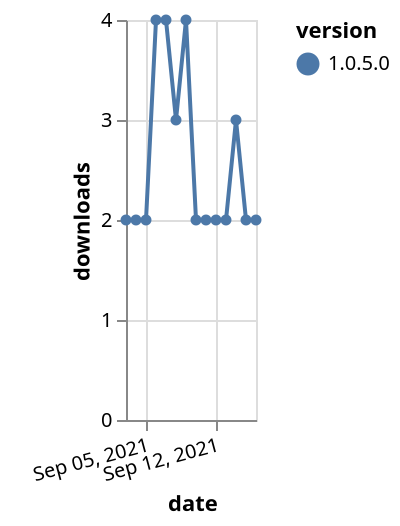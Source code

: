 {"$schema": "https://vega.github.io/schema/vega-lite/v5.json", "description": "A simple bar chart with embedded data.", "data": {"values": [{"date": "2021-09-03", "total": 3387, "delta": 2, "version": "1.0.5.0"}, {"date": "2021-09-04", "total": 3389, "delta": 2, "version": "1.0.5.0"}, {"date": "2021-09-05", "total": 3391, "delta": 2, "version": "1.0.5.0"}, {"date": "2021-09-06", "total": 3395, "delta": 4, "version": "1.0.5.0"}, {"date": "2021-09-07", "total": 3399, "delta": 4, "version": "1.0.5.0"}, {"date": "2021-09-08", "total": 3402, "delta": 3, "version": "1.0.5.0"}, {"date": "2021-09-09", "total": 3406, "delta": 4, "version": "1.0.5.0"}, {"date": "2021-09-10", "total": 3408, "delta": 2, "version": "1.0.5.0"}, {"date": "2021-09-11", "total": 3410, "delta": 2, "version": "1.0.5.0"}, {"date": "2021-09-12", "total": 3412, "delta": 2, "version": "1.0.5.0"}, {"date": "2021-09-13", "total": 3414, "delta": 2, "version": "1.0.5.0"}, {"date": "2021-09-14", "total": 3417, "delta": 3, "version": "1.0.5.0"}, {"date": "2021-09-15", "total": 3419, "delta": 2, "version": "1.0.5.0"}, {"date": "2021-09-16", "total": 3421, "delta": 2, "version": "1.0.5.0"}]}, "width": "container", "mark": {"type": "line", "point": {"filled": true}}, "encoding": {"x": {"field": "date", "type": "temporal", "timeUnit": "yearmonthdate", "title": "date", "axis": {"labelAngle": -15}}, "y": {"field": "delta", "type": "quantitative", "title": "downloads"}, "color": {"field": "version", "type": "nominal"}, "tooltip": {"field": "delta"}}}
